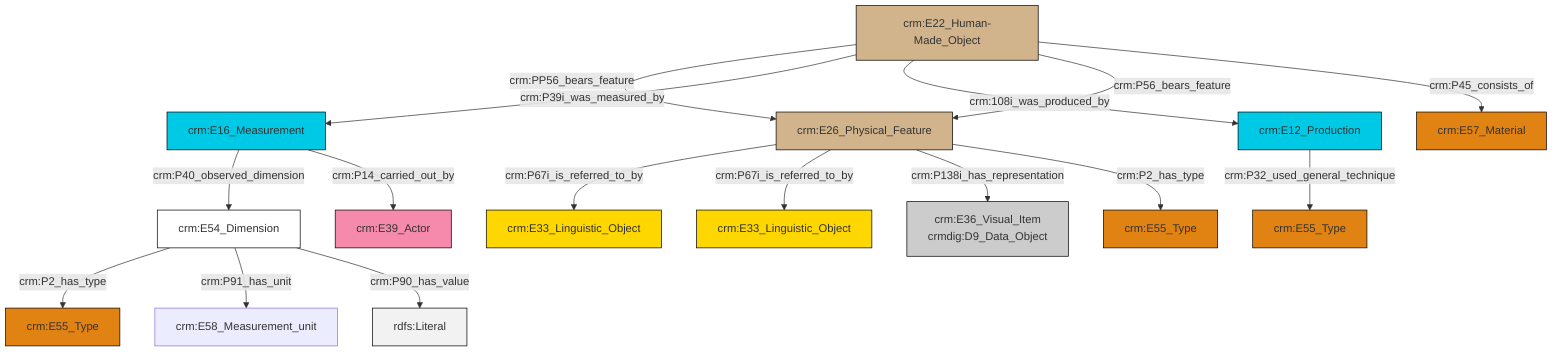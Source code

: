 graph TD
classDef Literal fill:#f2f2f2,stroke:#000000;
classDef CRM_Entity fill:#FFFFFF,stroke:#000000;
classDef Temporal_Entity fill:#00C9E6, stroke:#000000;
classDef Type fill:#E18312, stroke:#000000;
classDef Time-Span fill:#2C9C91, stroke:#000000;
classDef Appellation fill:#FFEB7F, stroke:#000000;
classDef Place fill:#008836, stroke:#000000;
classDef Persistent_Item fill:#B266B2, stroke:#000000;
classDef Conceptual_Object fill:#FFD700, stroke:#000000;
classDef Physical_Thing fill:#D2B48C, stroke:#000000;
classDef Actor fill:#f58aad, stroke:#000000;
classDef PC_Classes fill:#4ce600, stroke:#000000;
classDef Multi fill:#cccccc,stroke:#000000;

0["crm:E22_Human-Made_Object"]:::Physical_Thing -->|crm:PP56_bears_feature| 4["crm:E26_Physical_Feature"]:::Physical_Thing
10["crm:E54_Dimension"]:::CRM_Entity -->|crm:P2_has_type| 11["crm:E55_Type"]:::Type
10["crm:E54_Dimension"]:::CRM_Entity -->|crm:P91_has_unit| 13["crm:E58_Measurement_unit"]:::Default
4["crm:E26_Physical_Feature"]:::Physical_Thing -->|crm:P67i_is_referred_to_by| 14["crm:E33_Linguistic_Object"]:::Conceptual_Object
0["crm:E22_Human-Made_Object"]:::Physical_Thing -->|crm:P39i_was_measured_by| 15["crm:E16_Measurement"]:::Temporal_Entity
15["crm:E16_Measurement"]:::Temporal_Entity -->|crm:P40_observed_dimension| 10["crm:E54_Dimension"]:::CRM_Entity
0["crm:E22_Human-Made_Object"]:::Physical_Thing -->|crm:108i_was_produced_by| 18["crm:E12_Production"]:::Temporal_Entity
4["crm:E26_Physical_Feature"]:::Physical_Thing -->|crm:P67i_is_referred_to_by| 20["crm:E33_Linguistic_Object"]:::Conceptual_Object
18["crm:E12_Production"]:::Temporal_Entity -->|crm:P32_used_general_technique| 23["crm:E55_Type"]:::Type
0["crm:E22_Human-Made_Object"]:::Physical_Thing -->|crm:P56_bears_feature| 4["crm:E26_Physical_Feature"]:::Physical_Thing
4["crm:E26_Physical_Feature"]:::Physical_Thing -->|crm:P138i_has_representation| 2["crm:E36_Visual_Item<br>crmdig:D9_Data_Object"]:::Multi
4["crm:E26_Physical_Feature"]:::Physical_Thing -->|crm:P2_has_type| 8["crm:E55_Type"]:::Type
0["crm:E22_Human-Made_Object"]:::Physical_Thing -->|crm:P45_consists_of| 16["crm:E57_Material"]:::Type
10["crm:E54_Dimension"]:::CRM_Entity -->|crm:P90_has_value| 28[rdfs:Literal]:::Literal
15["crm:E16_Measurement"]:::Temporal_Entity -->|crm:P14_carried_out_by| 6["crm:E39_Actor"]:::Actor